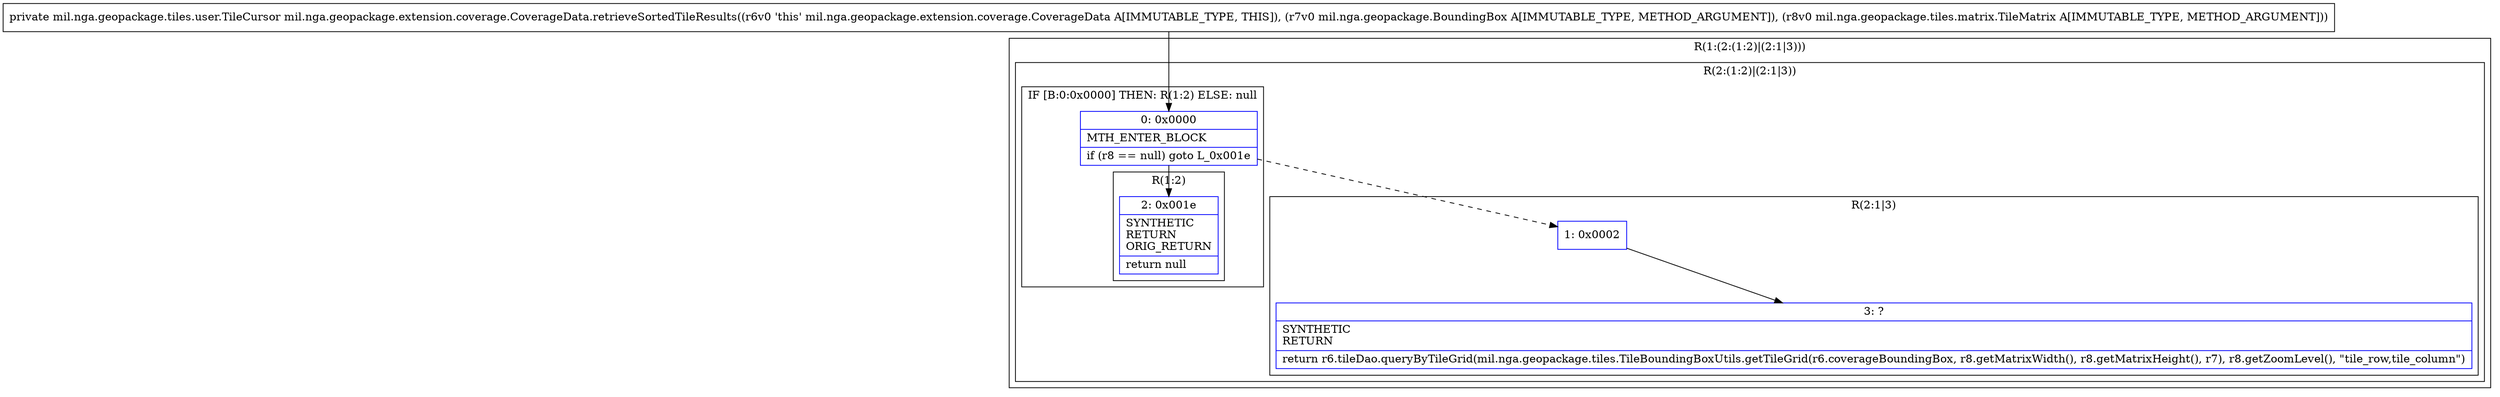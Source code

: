 digraph "CFG formil.nga.geopackage.extension.coverage.CoverageData.retrieveSortedTileResults(Lmil\/nga\/geopackage\/BoundingBox;Lmil\/nga\/geopackage\/tiles\/matrix\/TileMatrix;)Lmil\/nga\/geopackage\/tiles\/user\/TileCursor;" {
subgraph cluster_Region_1507014780 {
label = "R(1:(2:(1:2)|(2:1|3)))";
node [shape=record,color=blue];
subgraph cluster_Region_732195839 {
label = "R(2:(1:2)|(2:1|3))";
node [shape=record,color=blue];
subgraph cluster_IfRegion_283517747 {
label = "IF [B:0:0x0000] THEN: R(1:2) ELSE: null";
node [shape=record,color=blue];
Node_0 [shape=record,label="{0\:\ 0x0000|MTH_ENTER_BLOCK\l|if (r8 == null) goto L_0x001e\l}"];
subgraph cluster_Region_581461327 {
label = "R(1:2)";
node [shape=record,color=blue];
Node_2 [shape=record,label="{2\:\ 0x001e|SYNTHETIC\lRETURN\lORIG_RETURN\l|return null\l}"];
}
}
subgraph cluster_Region_1652074942 {
label = "R(2:1|3)";
node [shape=record,color=blue];
Node_1 [shape=record,label="{1\:\ 0x0002}"];
Node_3 [shape=record,label="{3\:\ ?|SYNTHETIC\lRETURN\l|return r6.tileDao.queryByTileGrid(mil.nga.geopackage.tiles.TileBoundingBoxUtils.getTileGrid(r6.coverageBoundingBox, r8.getMatrixWidth(), r8.getMatrixHeight(), r7), r8.getZoomLevel(), \"tile_row,tile_column\")\l}"];
}
}
}
MethodNode[shape=record,label="{private mil.nga.geopackage.tiles.user.TileCursor mil.nga.geopackage.extension.coverage.CoverageData.retrieveSortedTileResults((r6v0 'this' mil.nga.geopackage.extension.coverage.CoverageData A[IMMUTABLE_TYPE, THIS]), (r7v0 mil.nga.geopackage.BoundingBox A[IMMUTABLE_TYPE, METHOD_ARGUMENT]), (r8v0 mil.nga.geopackage.tiles.matrix.TileMatrix A[IMMUTABLE_TYPE, METHOD_ARGUMENT])) }"];
MethodNode -> Node_0;
Node_0 -> Node_1[style=dashed];
Node_0 -> Node_2;
Node_1 -> Node_3;
}

